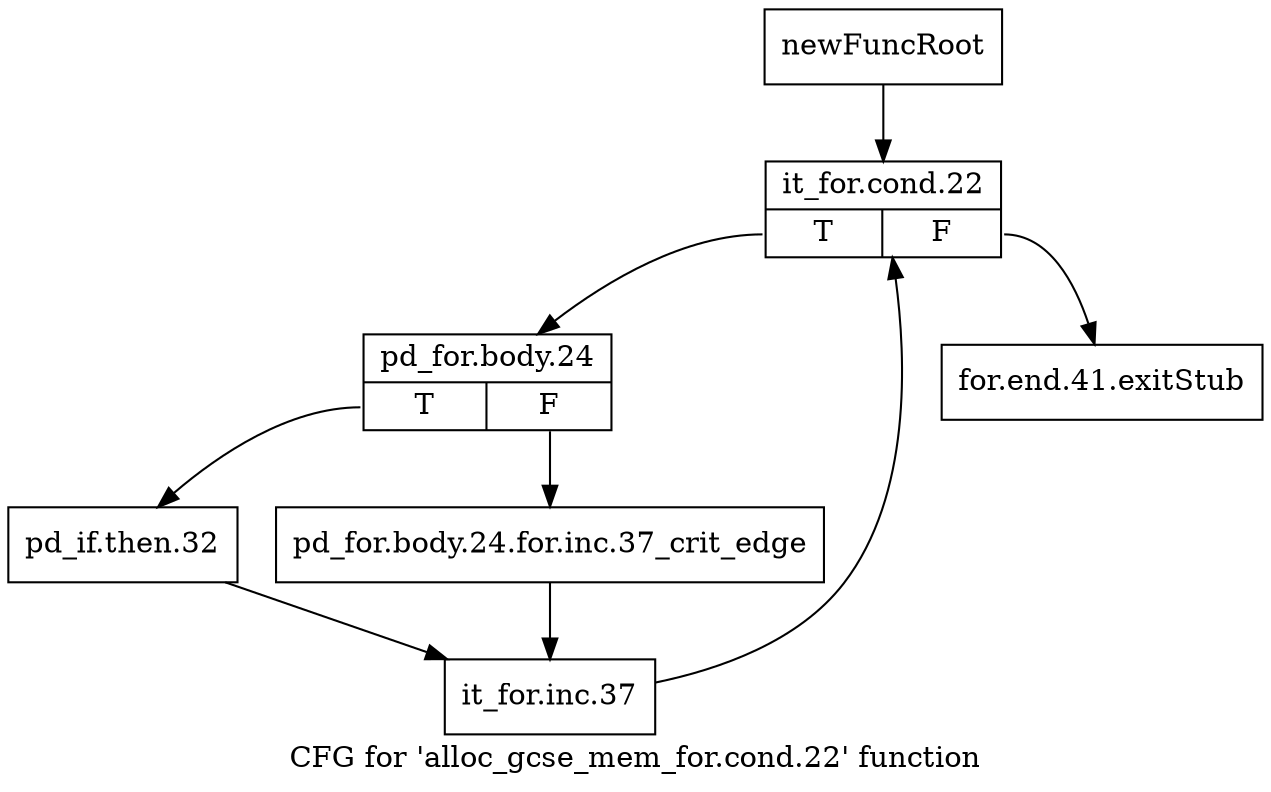 digraph "CFG for 'alloc_gcse_mem_for.cond.22' function" {
	label="CFG for 'alloc_gcse_mem_for.cond.22' function";

	Node0xb0f9390 [shape=record,label="{newFuncRoot}"];
	Node0xb0f9390 -> Node0xb0fdac0;
	Node0xb0fda70 [shape=record,label="{for.end.41.exitStub}"];
	Node0xb0fdac0 [shape=record,label="{it_for.cond.22|{<s0>T|<s1>F}}"];
	Node0xb0fdac0:s0 -> Node0xb0fdb10;
	Node0xb0fdac0:s1 -> Node0xb0fda70;
	Node0xb0fdb10 [shape=record,label="{pd_for.body.24|{<s0>T|<s1>F}}"];
	Node0xb0fdb10:s0 -> Node0xb0fdbb0;
	Node0xb0fdb10:s1 -> Node0xb0fdb60;
	Node0xb0fdb60 [shape=record,label="{pd_for.body.24.for.inc.37_crit_edge}"];
	Node0xb0fdb60 -> Node0xb0fdc00;
	Node0xb0fdbb0 [shape=record,label="{pd_if.then.32}"];
	Node0xb0fdbb0 -> Node0xb0fdc00;
	Node0xb0fdc00 [shape=record,label="{it_for.inc.37}"];
	Node0xb0fdc00 -> Node0xb0fdac0;
}
